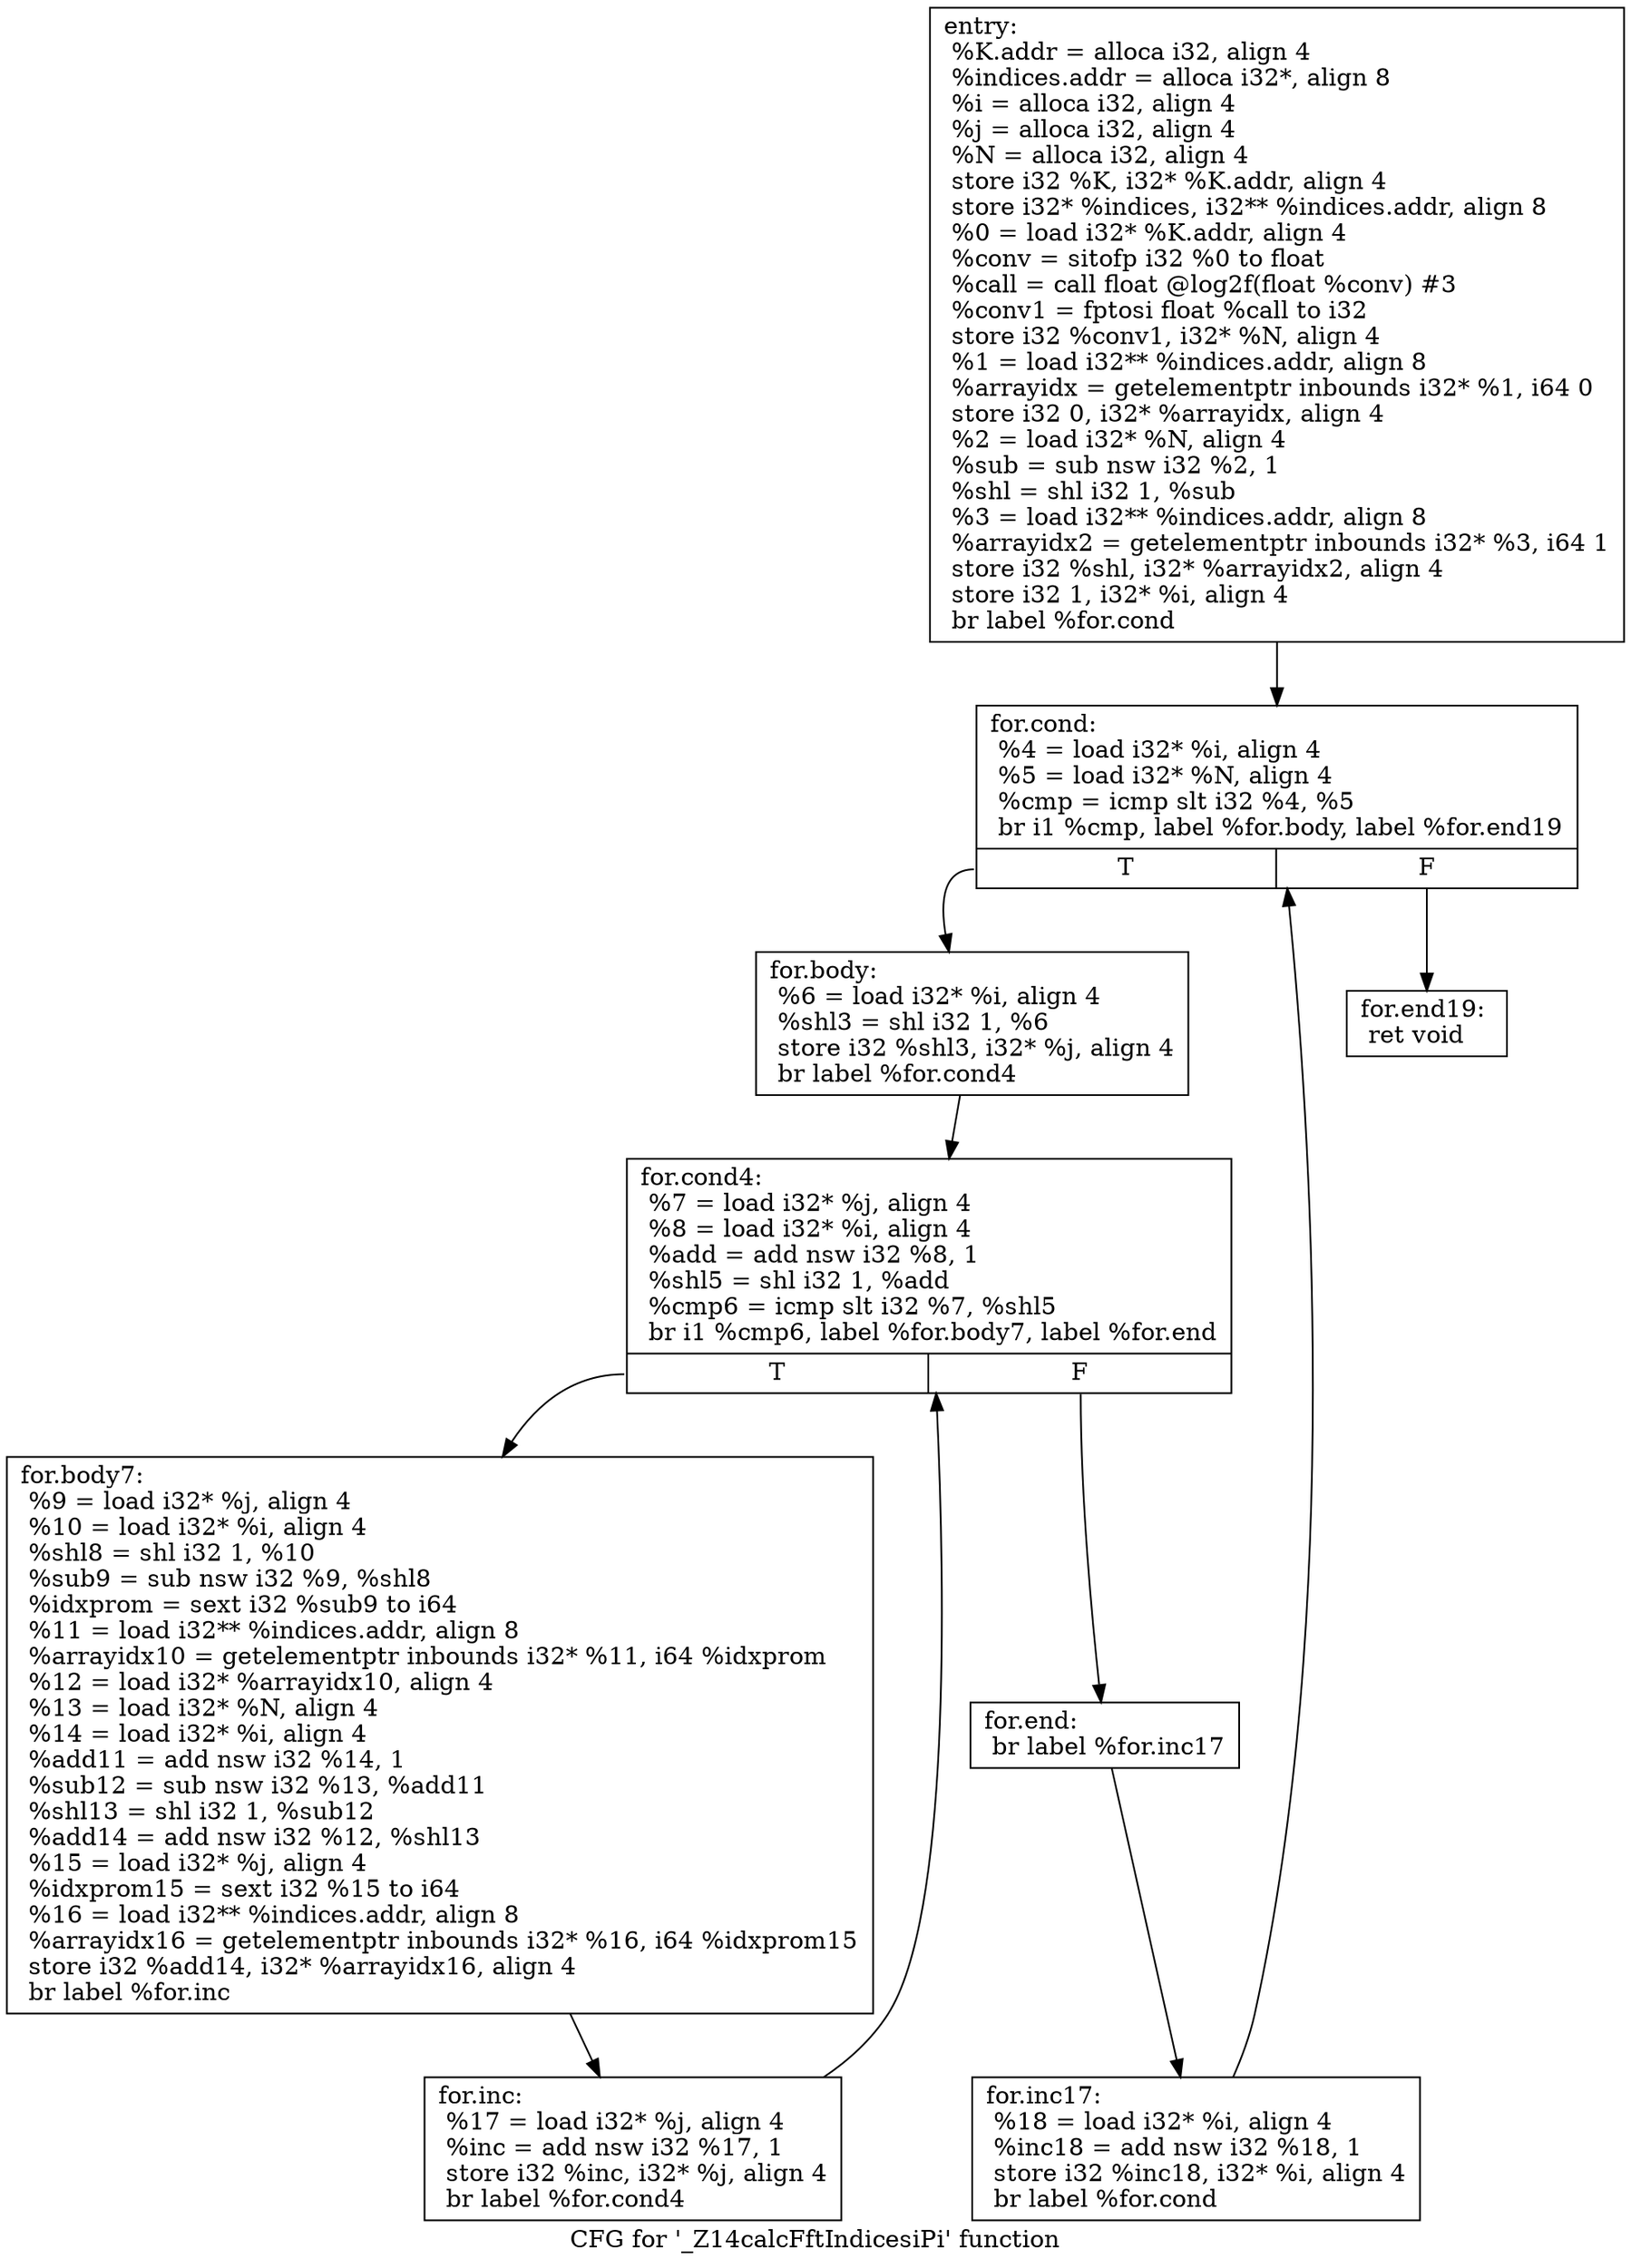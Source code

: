digraph "CFG for '_Z14calcFftIndicesiPi' function" {
	label="CFG for '_Z14calcFftIndicesiPi' function";

	Node0x19fbe60 [shape=record,label="{entry:\l  %K.addr = alloca i32, align 4\l  %indices.addr = alloca i32*, align 8\l  %i = alloca i32, align 4\l  %j = alloca i32, align 4\l  %N = alloca i32, align 4\l  store i32 %K, i32* %K.addr, align 4\l  store i32* %indices, i32** %indices.addr, align 8\l  %0 = load i32* %K.addr, align 4\l  %conv = sitofp i32 %0 to float\l  %call = call float @log2f(float %conv) #3\l  %conv1 = fptosi float %call to i32\l  store i32 %conv1, i32* %N, align 4\l  %1 = load i32** %indices.addr, align 8\l  %arrayidx = getelementptr inbounds i32* %1, i64 0\l  store i32 0, i32* %arrayidx, align 4\l  %2 = load i32* %N, align 4\l  %sub = sub nsw i32 %2, 1\l  %shl = shl i32 1, %sub\l  %3 = load i32** %indices.addr, align 8\l  %arrayidx2 = getelementptr inbounds i32* %3, i64 1\l  store i32 %shl, i32* %arrayidx2, align 4\l  store i32 1, i32* %i, align 4\l  br label %for.cond\l}"];
	Node0x19fbe60 -> Node0x19fbec0;
	Node0x19fbec0 [shape=record,label="{for.cond:                                         \l  %4 = load i32* %i, align 4\l  %5 = load i32* %N, align 4\l  %cmp = icmp slt i32 %4, %5\l  br i1 %cmp, label %for.body, label %for.end19\l|{<s0>T|<s1>F}}"];
	Node0x19fbec0:s0 -> Node0x19fbf20;
	Node0x19fbec0:s1 -> Node0x19fc160;
	Node0x19fbf20 [shape=record,label="{for.body:                                         \l  %6 = load i32* %i, align 4\l  %shl3 = shl i32 1, %6\l  store i32 %shl3, i32* %j, align 4\l  br label %for.cond4\l}"];
	Node0x19fbf20 -> Node0x19fbf80;
	Node0x19fbf80 [shape=record,label="{for.cond4:                                        \l  %7 = load i32* %j, align 4\l  %8 = load i32* %i, align 4\l  %add = add nsw i32 %8, 1\l  %shl5 = shl i32 1, %add\l  %cmp6 = icmp slt i32 %7, %shl5\l  br i1 %cmp6, label %for.body7, label %for.end\l|{<s0>T|<s1>F}}"];
	Node0x19fbf80:s0 -> Node0x19fbfe0;
	Node0x19fbf80:s1 -> Node0x19fc0a0;
	Node0x19fbfe0 [shape=record,label="{for.body7:                                        \l  %9 = load i32* %j, align 4\l  %10 = load i32* %i, align 4\l  %shl8 = shl i32 1, %10\l  %sub9 = sub nsw i32 %9, %shl8\l  %idxprom = sext i32 %sub9 to i64\l  %11 = load i32** %indices.addr, align 8\l  %arrayidx10 = getelementptr inbounds i32* %11, i64 %idxprom\l  %12 = load i32* %arrayidx10, align 4\l  %13 = load i32* %N, align 4\l  %14 = load i32* %i, align 4\l  %add11 = add nsw i32 %14, 1\l  %sub12 = sub nsw i32 %13, %add11\l  %shl13 = shl i32 1, %sub12\l  %add14 = add nsw i32 %12, %shl13\l  %15 = load i32* %j, align 4\l  %idxprom15 = sext i32 %15 to i64\l  %16 = load i32** %indices.addr, align 8\l  %arrayidx16 = getelementptr inbounds i32* %16, i64 %idxprom15\l  store i32 %add14, i32* %arrayidx16, align 4\l  br label %for.inc\l}"];
	Node0x19fbfe0 -> Node0x19fc040;
	Node0x19fc040 [shape=record,label="{for.inc:                                          \l  %17 = load i32* %j, align 4\l  %inc = add nsw i32 %17, 1\l  store i32 %inc, i32* %j, align 4\l  br label %for.cond4\l}"];
	Node0x19fc040 -> Node0x19fbf80;
	Node0x19fc0a0 [shape=record,label="{for.end:                                          \l  br label %for.inc17\l}"];
	Node0x19fc0a0 -> Node0x19fc100;
	Node0x19fc100 [shape=record,label="{for.inc17:                                        \l  %18 = load i32* %i, align 4\l  %inc18 = add nsw i32 %18, 1\l  store i32 %inc18, i32* %i, align 4\l  br label %for.cond\l}"];
	Node0x19fc100 -> Node0x19fbec0;
	Node0x19fc160 [shape=record,label="{for.end19:                                        \l  ret void\l}"];
}
